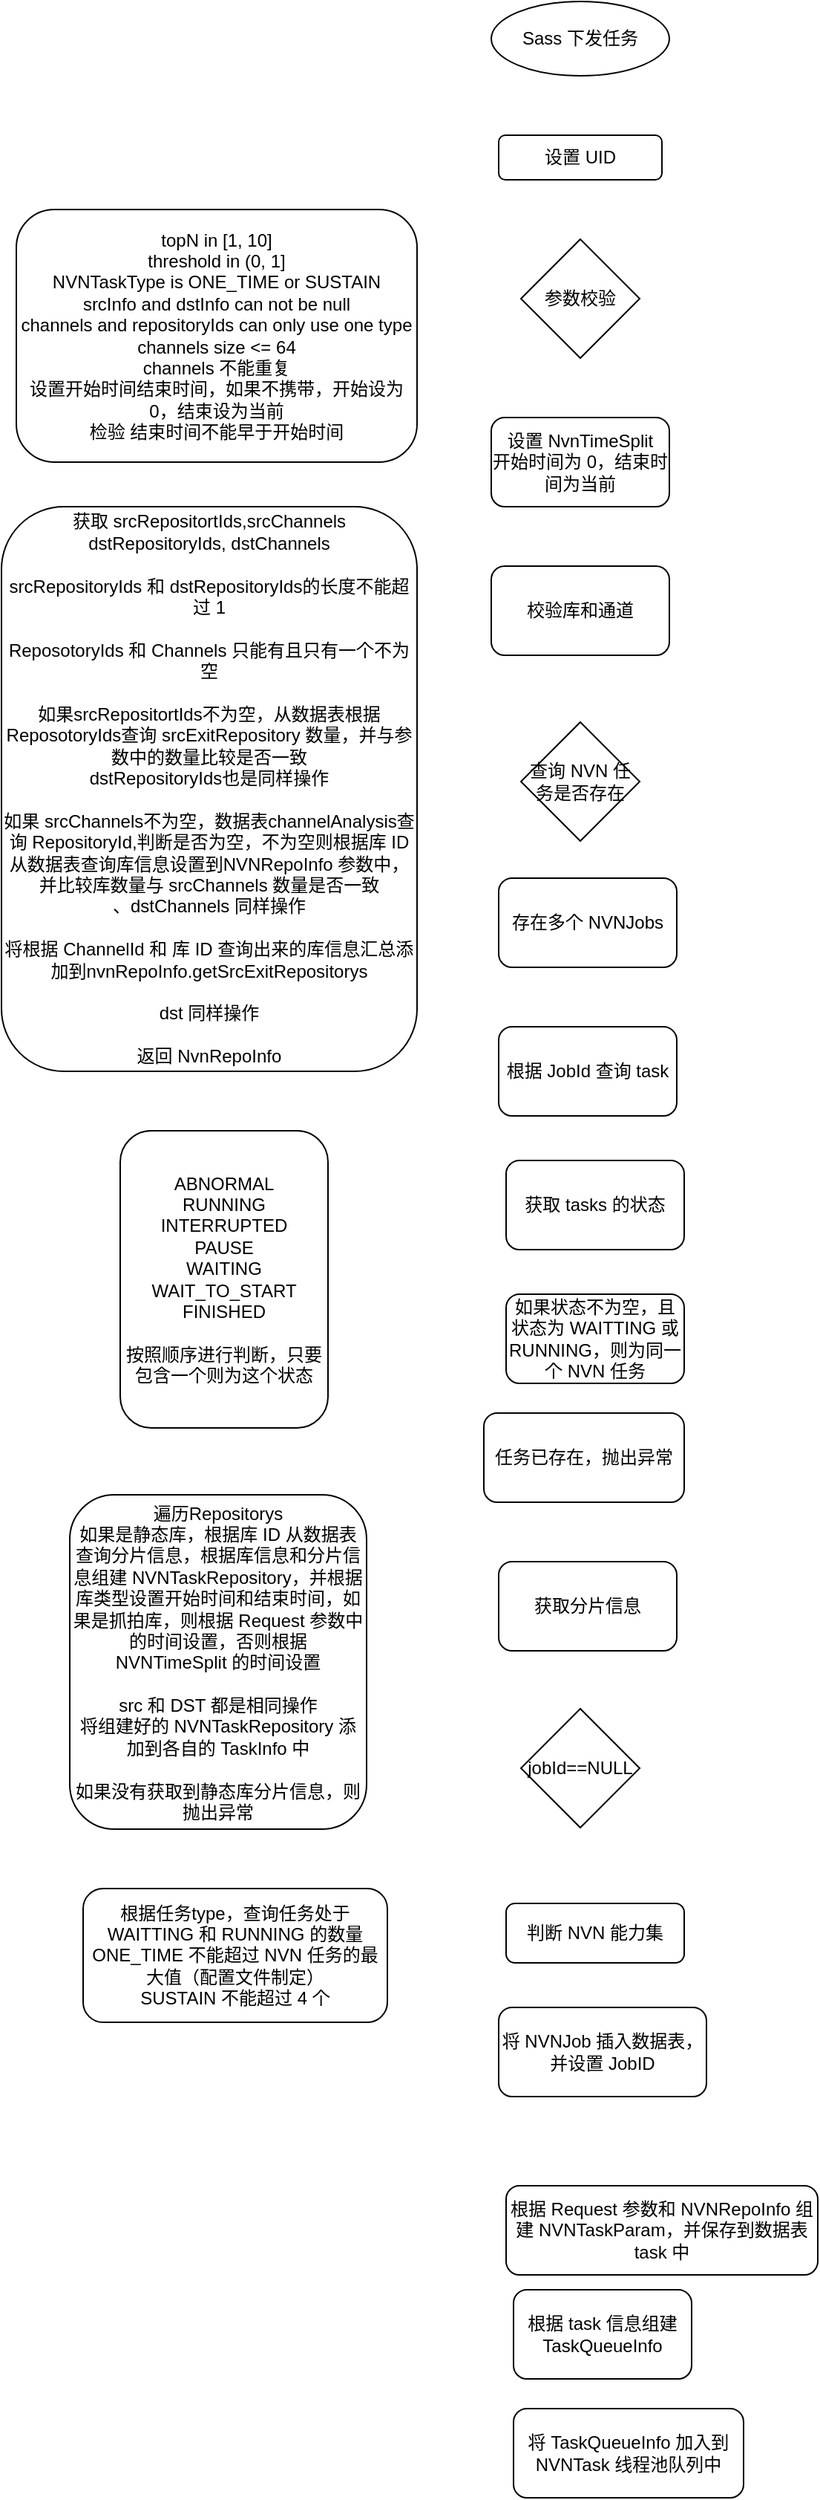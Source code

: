 <mxfile version="24.7.10">
  <diagram name="第 1 页" id="pQsE1rfgG5siOTRyVbLD">
    <mxGraphModel dx="954" dy="650" grid="1" gridSize="10" guides="1" tooltips="1" connect="1" arrows="1" fold="1" page="1" pageScale="1" pageWidth="827" pageHeight="1169" math="0" shadow="0">
      <root>
        <mxCell id="0" />
        <mxCell id="1" parent="0" />
        <mxCell id="G-5BI7pJ8SagUFH3ydPl-1" value="Sass 下发任务" style="ellipse;whiteSpace=wrap;html=1;" vertex="1" parent="1">
          <mxGeometry x="360" y="20" width="120" height="50" as="geometry" />
        </mxCell>
        <mxCell id="G-5BI7pJ8SagUFH3ydPl-3" value="设置 UID" style="rounded=1;whiteSpace=wrap;html=1;" vertex="1" parent="1">
          <mxGeometry x="365" y="110" width="110" height="30" as="geometry" />
        </mxCell>
        <mxCell id="G-5BI7pJ8SagUFH3ydPl-4" value="参数校验" style="rhombus;whiteSpace=wrap;html=1;" vertex="1" parent="1">
          <mxGeometry x="380" y="180" width="80" height="80" as="geometry" />
        </mxCell>
        <mxCell id="G-5BI7pJ8SagUFH3ydPl-5" value="topN in [1, 10]&lt;div&gt;threshold in (0, 1]&lt;/div&gt;&lt;div&gt;NVNTaskType is ONE_TIME or SUSTAIN&lt;/div&gt;&lt;div&gt;srcInfo and dstInfo can not be null&lt;/div&gt;&lt;div&gt;channels and repositoryIds can only use one type&lt;/div&gt;&lt;div&gt;channels size &amp;lt;= 64&lt;/div&gt;&lt;div&gt;channels 不能重复&lt;/div&gt;&lt;div&gt;设置开始时间结束时间，如果不携带，开始设为 0，结束设为当前&lt;/div&gt;&lt;div&gt;检验 结束时间不能早于开始时间&lt;/div&gt;" style="rounded=1;whiteSpace=wrap;html=1;" vertex="1" parent="1">
          <mxGeometry x="40" y="160" width="270" height="170" as="geometry" />
        </mxCell>
        <mxCell id="G-5BI7pJ8SagUFH3ydPl-6" value="设置 NvnTimeSplit&lt;div&gt;开始时间为 0，结束时间为当前&lt;/div&gt;" style="rounded=1;whiteSpace=wrap;html=1;" vertex="1" parent="1">
          <mxGeometry x="360" y="300" width="120" height="60" as="geometry" />
        </mxCell>
        <mxCell id="G-5BI7pJ8SagUFH3ydPl-7" value="校验库和通道" style="rounded=1;whiteSpace=wrap;html=1;" vertex="1" parent="1">
          <mxGeometry x="360" y="400" width="120" height="60" as="geometry" />
        </mxCell>
        <mxCell id="G-5BI7pJ8SagUFH3ydPl-8" value="获取 srcRepositortIds,srcChannels&lt;div&gt;dstRepositoryIds, dstChannels&lt;/div&gt;&lt;div&gt;&lt;br&gt;&lt;/div&gt;&lt;div&gt;srcRepositoryIds 和 dstRepositoryIds的长度不能超过 1&lt;/div&gt;&lt;div&gt;&lt;br&gt;&lt;/div&gt;&lt;div&gt;ReposotoryIds 和 Channels 只能有且只有一个不为空&lt;/div&gt;&lt;div&gt;&lt;br&gt;&lt;/div&gt;&lt;div&gt;如果srcRepositortIds不为空，从数据表根据ReposotoryIds查询 srcExitRepository 数量，并与参数中的数量比较是否一致&lt;/div&gt;&lt;div&gt;dstRepositoryIds也是同样操作&lt;br&gt;&lt;/div&gt;&lt;div&gt;&lt;br&gt;&lt;/div&gt;&lt;div&gt;如果 srcChannels不为空，数据表channelAnalysis查询 RepositoryId,判断是否为空，不为空则根据库 ID 从数据表查询库信息设置到NVNRepoInfo 参数中，并比较库数量与 srcChannels 数量是否一致&lt;/div&gt;&lt;div&gt;、dstChannels 同样操作&lt;br&gt;&lt;/div&gt;&lt;div&gt;&lt;br&gt;&lt;/div&gt;&lt;div&gt;将根据 ChannelId 和 库 ID 查询出来的库信息汇总添加到nvnRepoInfo.getSrcExitRepositorys&lt;/div&gt;&lt;div&gt;&lt;br&gt;&lt;/div&gt;&lt;div&gt;dst 同样操作&lt;/div&gt;&lt;div&gt;&lt;br&gt;&lt;/div&gt;&lt;div&gt;返回 NvnRepoInfo&lt;/div&gt;" style="rounded=1;whiteSpace=wrap;html=1;" vertex="1" parent="1">
          <mxGeometry x="30" y="360" width="280" height="380" as="geometry" />
        </mxCell>
        <mxCell id="G-5BI7pJ8SagUFH3ydPl-10" value="查询 NVN 任务是否存在" style="rhombus;whiteSpace=wrap;html=1;" vertex="1" parent="1">
          <mxGeometry x="380" y="505" width="80" height="80" as="geometry" />
        </mxCell>
        <mxCell id="G-5BI7pJ8SagUFH3ydPl-11" value="存在多个 NVNJobs" style="rounded=1;whiteSpace=wrap;html=1;" vertex="1" parent="1">
          <mxGeometry x="365" y="610" width="120" height="60" as="geometry" />
        </mxCell>
        <mxCell id="G-5BI7pJ8SagUFH3ydPl-12" value="根据 JobId 查询 task" style="rounded=1;whiteSpace=wrap;html=1;" vertex="1" parent="1">
          <mxGeometry x="365" y="710" width="120" height="60" as="geometry" />
        </mxCell>
        <mxCell id="G-5BI7pJ8SagUFH3ydPl-13" value="获取 tasks 的状态" style="rounded=1;whiteSpace=wrap;html=1;" vertex="1" parent="1">
          <mxGeometry x="370" y="800" width="120" height="60" as="geometry" />
        </mxCell>
        <mxCell id="G-5BI7pJ8SagUFH3ydPl-14" value="ABNORMAL&lt;div&gt;RUNNING&lt;/div&gt;&lt;div&gt;INTERRUPTED&lt;/div&gt;&lt;div&gt;PAUSE&lt;/div&gt;&lt;div&gt;WAITING&lt;/div&gt;&lt;div&gt;WAIT_TO_START&lt;/div&gt;&lt;div&gt;FINISHED&lt;/div&gt;&lt;div&gt;&lt;br&gt;&lt;/div&gt;&lt;div&gt;按照顺序进行判断，只要包含一个则为这个状态&lt;/div&gt;" style="rounded=1;whiteSpace=wrap;html=1;" vertex="1" parent="1">
          <mxGeometry x="110" y="780" width="140" height="200" as="geometry" />
        </mxCell>
        <mxCell id="G-5BI7pJ8SagUFH3ydPl-15" value="如果状态不为空，且状态为 WAITTING 或 RUNNING，则为同一个 NVN 任务" style="rounded=1;whiteSpace=wrap;html=1;" vertex="1" parent="1">
          <mxGeometry x="370" y="890" width="120" height="60" as="geometry" />
        </mxCell>
        <mxCell id="G-5BI7pJ8SagUFH3ydPl-16" value="任务已存在，抛出异常" style="rounded=1;whiteSpace=wrap;html=1;" vertex="1" parent="1">
          <mxGeometry x="355" y="970" width="135" height="60" as="geometry" />
        </mxCell>
        <mxCell id="G-5BI7pJ8SagUFH3ydPl-17" value="获取分片信息" style="rounded=1;whiteSpace=wrap;html=1;" vertex="1" parent="1">
          <mxGeometry x="365" y="1070" width="120" height="60" as="geometry" />
        </mxCell>
        <mxCell id="G-5BI7pJ8SagUFH3ydPl-18" value="遍历Repositorys&lt;div&gt;如果是静态库，根据库 ID 从数据表查询分片信息，根据库信息和分片信息组建 NVNTaskRepository，并根据库类型设置开始时间和结束时间，如果是抓拍库，则根据 Request 参数中的时间设置，否则根据 NVNTimeSplit 的时间设置&lt;/div&gt;&lt;div&gt;&lt;br&gt;&lt;/div&gt;&lt;div&gt;src 和 DST 都是相同操作&lt;/div&gt;&lt;div&gt;将组建好的 NVNTaskRepository 添加到各自的 TaskInfo 中&lt;/div&gt;&lt;div&gt;&lt;br&gt;&lt;/div&gt;&lt;div&gt;如果没有获取到静态库分片信息，则抛出异常&lt;/div&gt;" style="rounded=1;whiteSpace=wrap;html=1;" vertex="1" parent="1">
          <mxGeometry x="76" y="1025" width="200" height="225" as="geometry" />
        </mxCell>
        <mxCell id="G-5BI7pJ8SagUFH3ydPl-20" value="jobId==NULL" style="rhombus;whiteSpace=wrap;html=1;" vertex="1" parent="1">
          <mxGeometry x="380" y="1169" width="80" height="80" as="geometry" />
        </mxCell>
        <mxCell id="G-5BI7pJ8SagUFH3ydPl-21" value="判断 NVN 能力集" style="rounded=1;whiteSpace=wrap;html=1;" vertex="1" parent="1">
          <mxGeometry x="370" y="1300" width="120" height="40" as="geometry" />
        </mxCell>
        <mxCell id="G-5BI7pJ8SagUFH3ydPl-22" value="根据任务type，查询任务处于 WAITTING 和 RUNNING 的数量&lt;div&gt;ONE_TIME 不能超过 NVN 任务的最大值（配置文件制定）&lt;/div&gt;&lt;div&gt;SUSTAIN 不能超过 4 个&lt;/div&gt;" style="rounded=1;whiteSpace=wrap;html=1;" vertex="1" parent="1">
          <mxGeometry x="85" y="1290" width="205" height="90" as="geometry" />
        </mxCell>
        <mxCell id="G-5BI7pJ8SagUFH3ydPl-24" value="将 NVNJob 插入数据表，并设置 JobID" style="rounded=1;whiteSpace=wrap;html=1;" vertex="1" parent="1">
          <mxGeometry x="365" y="1370" width="140" height="60" as="geometry" />
        </mxCell>
        <mxCell id="G-5BI7pJ8SagUFH3ydPl-25" value="根据 Request 参数和 NVNRepoInfo 组建 NVNTaskParam，并保存到数据表task 中" style="rounded=1;whiteSpace=wrap;html=1;" vertex="1" parent="1">
          <mxGeometry x="370" y="1490" width="210" height="60" as="geometry" />
        </mxCell>
        <mxCell id="G-5BI7pJ8SagUFH3ydPl-26" value="根据 task 信息组建 TaskQueueInfo" style="rounded=1;whiteSpace=wrap;html=1;" vertex="1" parent="1">
          <mxGeometry x="375" y="1560" width="120" height="60" as="geometry" />
        </mxCell>
        <mxCell id="G-5BI7pJ8SagUFH3ydPl-27" value="将 TaskQueueInfo 加入到 NVNTask 线程池队列中" style="rounded=1;whiteSpace=wrap;html=1;" vertex="1" parent="1">
          <mxGeometry x="375" y="1640" width="155" height="60" as="geometry" />
        </mxCell>
      </root>
    </mxGraphModel>
  </diagram>
</mxfile>
